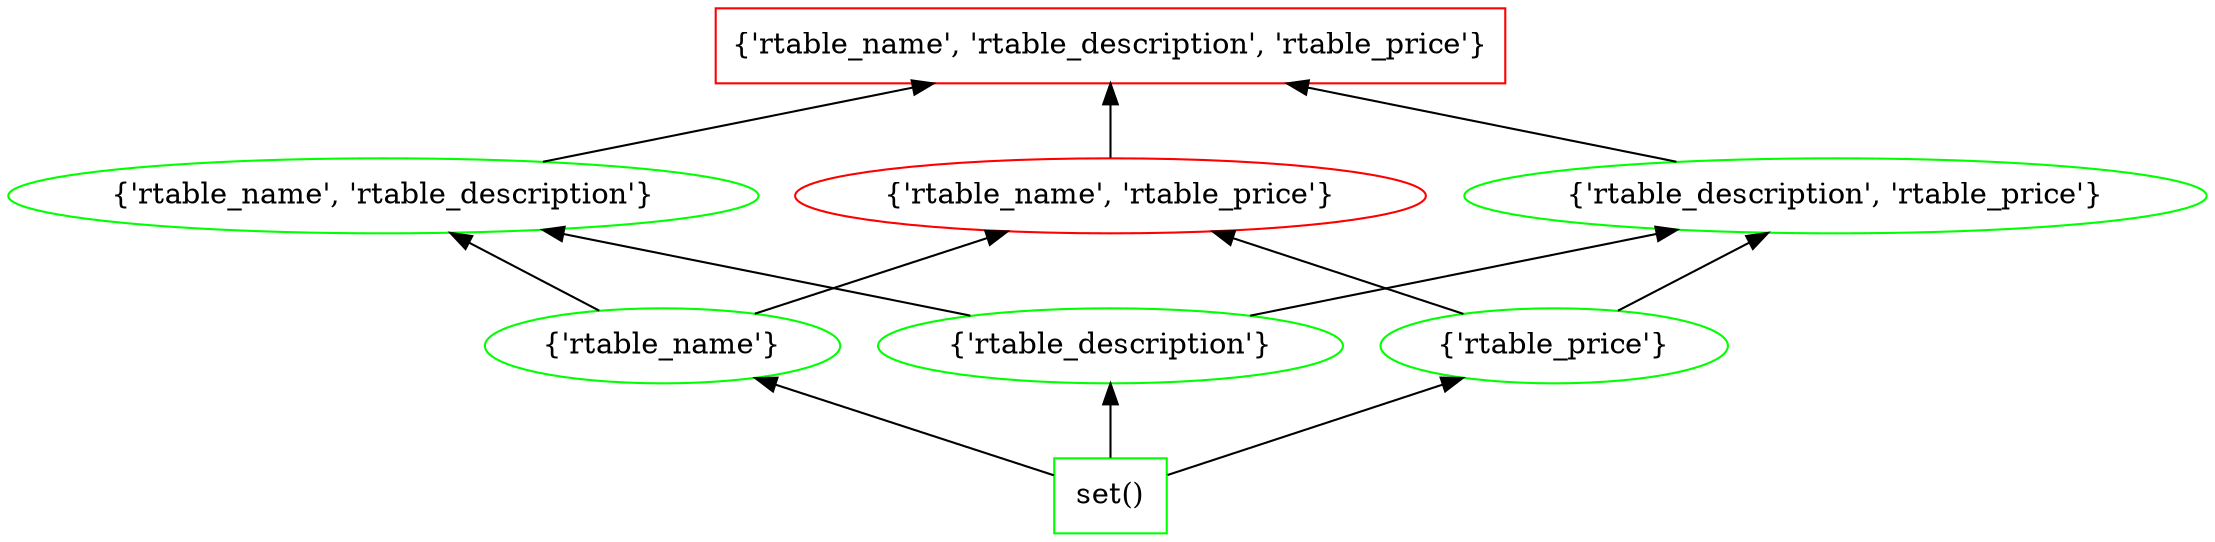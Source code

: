 digraph G {
splines="line"
rankdir=BT
"{'rtable_name', 'rtable_description', 'rtable_price'}" [shape=box];
"set()" [shape=box];
"set()" [color=green];
"set()" -> "{'rtable_name'}";
"set()" -> "{'rtable_description'}";
"set()" -> "{'rtable_price'}";
"{'rtable_name'}" [color=green];
"{'rtable_name'}" -> "{'rtable_name', 'rtable_description'}";
"{'rtable_name'}" -> "{'rtable_name', 'rtable_price'}";
"{'rtable_description'}" [color=green];
"{'rtable_description'}" -> "{'rtable_name', 'rtable_description'}";
"{'rtable_description'}" -> "{'rtable_description', 'rtable_price'}";
"{'rtable_price'}" [color=green];
"{'rtable_price'}" -> "{'rtable_name', 'rtable_price'}";
"{'rtable_price'}" -> "{'rtable_description', 'rtable_price'}";
"{'rtable_name', 'rtable_description'}" [color=green];
"{'rtable_name', 'rtable_description'}" -> "{'rtable_name', 'rtable_description', 'rtable_price'}";
"{'rtable_name', 'rtable_price'}" [color=red];
"{'rtable_name', 'rtable_price'}" -> "{'rtable_name', 'rtable_description', 'rtable_price'}";
"{'rtable_description', 'rtable_price'}" [color=green];
"{'rtable_description', 'rtable_price'}" -> "{'rtable_name', 'rtable_description', 'rtable_price'}";
"{'rtable_name', 'rtable_description', 'rtable_price'}" [color=red];
}